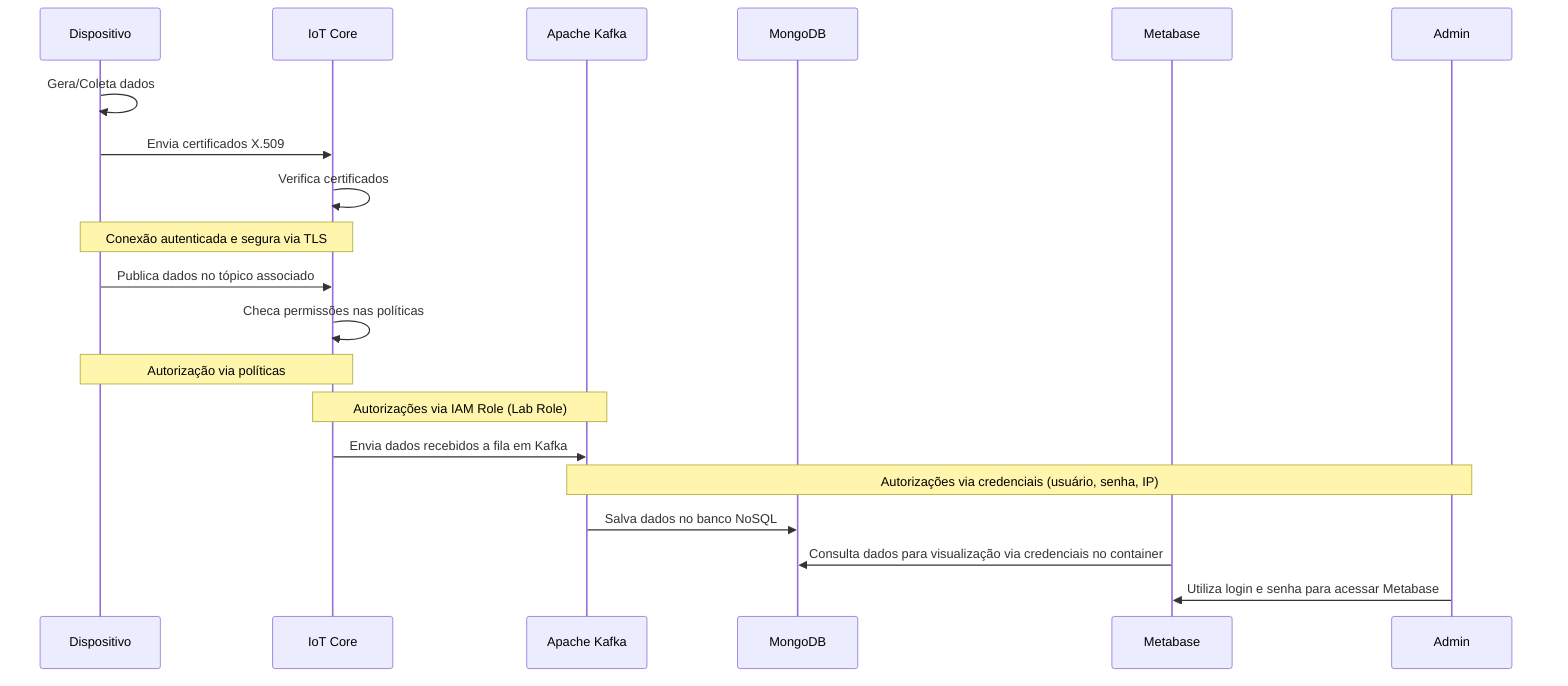 sequenceDiagram
    participant Device as Dispositivo
    participant IotCore as IoT Core
    participant Kafka as Apache Kafka
    participant Mongo as MongoDB
    participant Metabase as Metabase
    participant Admin as Admin

Device ->> Device: Gera/Coleta dados
Device ->> IotCore: Envia certificados X.509
IotCore ->> IotCore: Verifica certificados

Note over Device, IotCore: Conexão autenticada e segura via TLS

Device ->> IotCore: Publica dados no tópico associado
IotCore ->> IotCore: Checa permissões nas políticas

Note over Device, IotCore: Autorização via políticas
Note over IotCore, Kafka: Autorizações via IAM Role (Lab Role)

IotCore ->> Kafka: Envia dados recebidos a fila em Kafka

Note over Kafka, Admin: Autorizações via credenciais (usuário, senha, IP)

Kafka ->> Mongo: Salva dados no banco NoSQL
Metabase ->> Mongo: Consulta dados para visualização via credenciais no container
Admin ->> Metabase: Utiliza login e senha para acessar Metabase